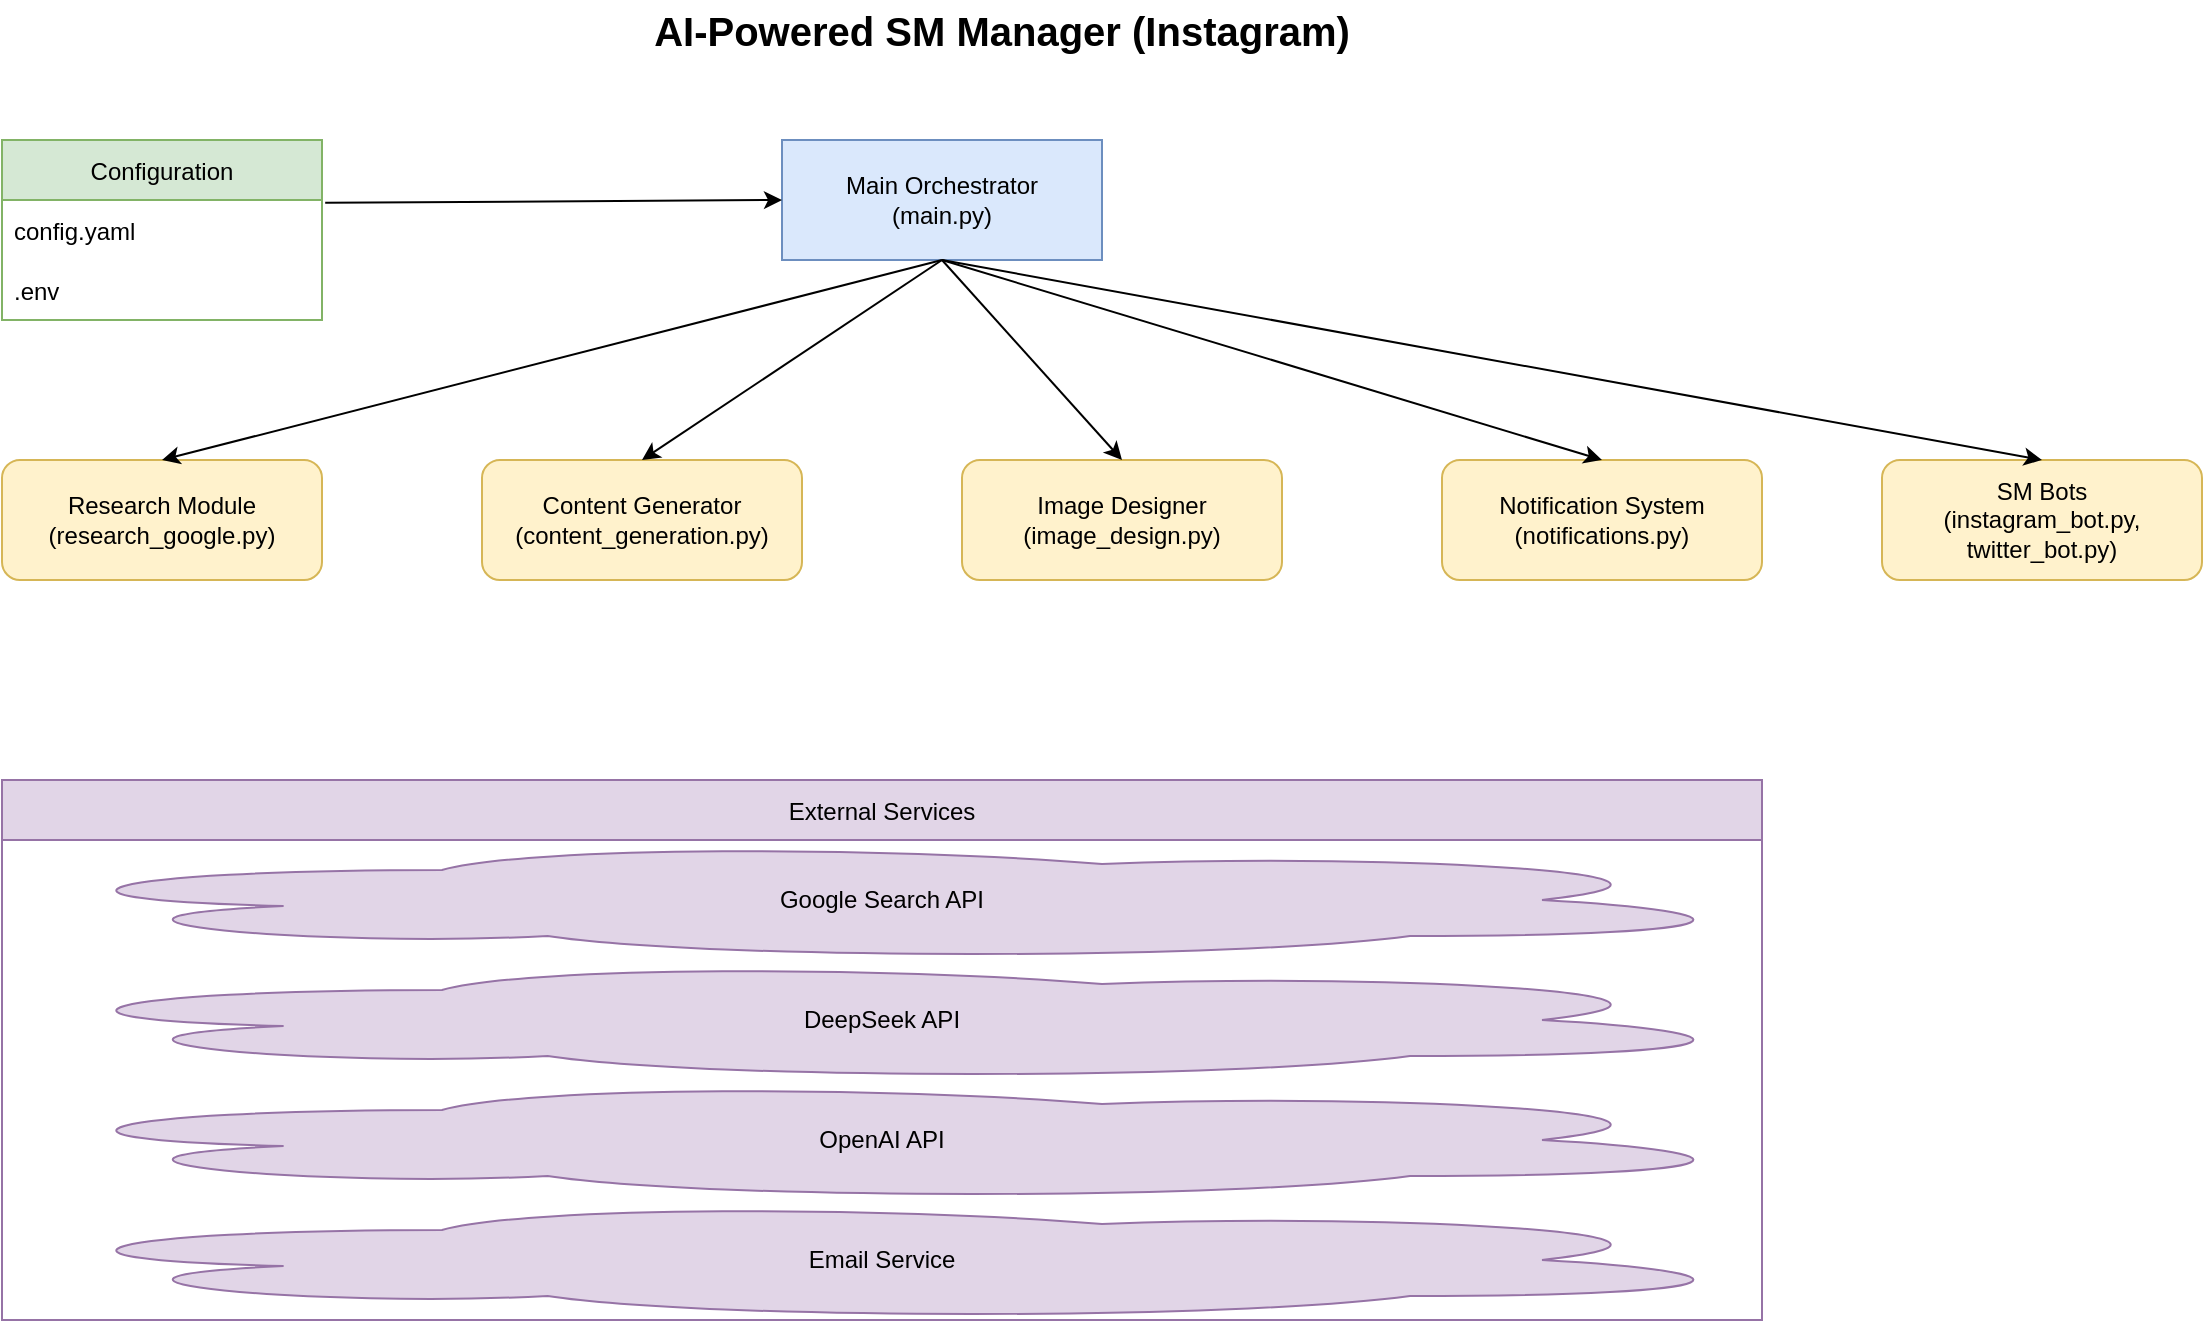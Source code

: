 <mxfile version="24.7.8">
  <diagram name="Architecture" id="Dg62Ua1TuwoTIQdcb1hB">
    <mxGraphModel dx="1735" dy="1125" grid="1" gridSize="10" guides="1" tooltips="1" connect="1" arrows="1" fold="1" page="1" pageScale="1" pageWidth="900" pageHeight="1600" math="0" shadow="0">
      <root>
        <mxCell id="0" />
        <mxCell id="1" parent="0" />
        <mxCell id="F31nwYpGY14eYsjtRlNV-1" value="Configuration" style="swimlane;fontStyle=0;childLayout=stackLayout;horizontal=1;startSize=30;horizontalStack=0;resizeParent=1;resizeParentMax=0;resizeLast=0;collapsible=1;marginBottom=0;fillColor=#d5e8d4;strokeColor=#82b366;" vertex="1" parent="1">
          <mxGeometry x="250" y="230" width="160" height="90" as="geometry" />
        </mxCell>
        <mxCell id="F31nwYpGY14eYsjtRlNV-2" value="config.yaml" style="text;strokeColor=none;fillColor=none;align=left;verticalAlign=middle;spacingLeft=4;spacingRight=4;overflow=hidden;points=[[0,0.5],[1,0.5]];portConstraint=eastwest;rotatable=0;" vertex="1" parent="F31nwYpGY14eYsjtRlNV-1">
          <mxGeometry y="30" width="160" height="30" as="geometry" />
        </mxCell>
        <mxCell id="F31nwYpGY14eYsjtRlNV-3" value=".env" style="text;strokeColor=none;fillColor=none;align=left;verticalAlign=middle;spacingLeft=4;spacingRight=4;overflow=hidden;points=[[0,0.5],[1,0.5]];portConstraint=eastwest;rotatable=0;" vertex="1" parent="F31nwYpGY14eYsjtRlNV-1">
          <mxGeometry y="60" width="160" height="30" as="geometry" />
        </mxCell>
        <mxCell id="F31nwYpGY14eYsjtRlNV-4" value="Main Orchestrator&#xa;(main.py)" style="rounded=0;whiteSpace=wrap;html=1;fillColor=#dae8fc;strokeColor=#6c8ebf;" vertex="1" parent="1">
          <mxGeometry x="640" y="230" width="160" height="60" as="geometry" />
        </mxCell>
        <mxCell id="F31nwYpGY14eYsjtRlNV-5" value="Research Module&#xa;(research_google.py)" style="rounded=1;whiteSpace=wrap;html=1;fillColor=#fff2cc;strokeColor=#d6b656;" vertex="1" parent="1">
          <mxGeometry x="250" y="390" width="160" height="60" as="geometry" />
        </mxCell>
        <mxCell id="F31nwYpGY14eYsjtRlNV-6" value="Content Generator&#xa;(content_generation.py)" style="rounded=1;whiteSpace=wrap;html=1;fillColor=#fff2cc;strokeColor=#d6b656;" vertex="1" parent="1">
          <mxGeometry x="490" y="390" width="160" height="60" as="geometry" />
        </mxCell>
        <mxCell id="F31nwYpGY14eYsjtRlNV-7" value="Image Designer&#xa;(image_design.py)" style="rounded=1;whiteSpace=wrap;html=1;fillColor=#fff2cc;strokeColor=#d6b656;" vertex="1" parent="1">
          <mxGeometry x="730" y="390" width="160" height="60" as="geometry" />
        </mxCell>
        <mxCell id="F31nwYpGY14eYsjtRlNV-8" value="Notification System&#xa;(notifications.py)" style="rounded=1;whiteSpace=wrap;html=1;fillColor=#fff2cc;strokeColor=#d6b656;" vertex="1" parent="1">
          <mxGeometry x="970" y="390" width="160" height="60" as="geometry" />
        </mxCell>
        <mxCell id="F31nwYpGY14eYsjtRlNV-9" value="External Services" style="swimlane;fontStyle=0;childLayout=stackLayout;horizontal=1;startSize=30;horizontalStack=0;resizeParent=1;resizeParentMax=0;resizeLast=0;collapsible=1;marginBottom=0;fillColor=#e1d5e7;strokeColor=#9673a6;" vertex="1" parent="1">
          <mxGeometry x="250" y="550" width="880" height="270" as="geometry" />
        </mxCell>
        <mxCell id="F31nwYpGY14eYsjtRlNV-10" value="Google Search API" style="ellipse;shape=cloud;whiteSpace=wrap;html=1;fillColor=#e1d5e7;strokeColor=#9673a6;" vertex="1" parent="F31nwYpGY14eYsjtRlNV-9">
          <mxGeometry y="30" width="880" height="60" as="geometry" />
        </mxCell>
        <mxCell id="F31nwYpGY14eYsjtRlNV-11" value="DeepSeek API" style="ellipse;shape=cloud;whiteSpace=wrap;html=1;fillColor=#e1d5e7;strokeColor=#9673a6;" vertex="1" parent="F31nwYpGY14eYsjtRlNV-9">
          <mxGeometry y="90" width="880" height="60" as="geometry" />
        </mxCell>
        <mxCell id="F31nwYpGY14eYsjtRlNV-12" value="OpenAI API" style="ellipse;shape=cloud;whiteSpace=wrap;html=1;fillColor=#e1d5e7;strokeColor=#9673a6;" vertex="1" parent="F31nwYpGY14eYsjtRlNV-9">
          <mxGeometry y="150" width="880" height="60" as="geometry" />
        </mxCell>
        <mxCell id="F31nwYpGY14eYsjtRlNV-13" value="Email Service" style="ellipse;shape=cloud;whiteSpace=wrap;html=1;fillColor=#e1d5e7;strokeColor=#9673a6;" vertex="1" parent="F31nwYpGY14eYsjtRlNV-9">
          <mxGeometry y="210" width="880" height="60" as="geometry" />
        </mxCell>
        <mxCell id="F31nwYpGY14eYsjtRlNV-15" value="" style="endArrow=classic;html=1;exitX=0.5;exitY=1;entryX=0.5;entryY=0;" edge="1" parent="1" source="F31nwYpGY14eYsjtRlNV-4" target="F31nwYpGY14eYsjtRlNV-5">
          <mxGeometry width="50" height="50" relative="1" as="geometry" />
        </mxCell>
        <mxCell id="F31nwYpGY14eYsjtRlNV-16" value="" style="endArrow=classic;html=1;exitX=0.5;exitY=1;entryX=0.5;entryY=0;" edge="1" parent="1" source="F31nwYpGY14eYsjtRlNV-4" target="F31nwYpGY14eYsjtRlNV-6">
          <mxGeometry width="50" height="50" relative="1" as="geometry" />
        </mxCell>
        <mxCell id="F31nwYpGY14eYsjtRlNV-17" value="" style="endArrow=classic;html=1;exitX=0.5;exitY=1;entryX=0.5;entryY=0;" edge="1" parent="1" source="F31nwYpGY14eYsjtRlNV-4" target="F31nwYpGY14eYsjtRlNV-7">
          <mxGeometry width="50" height="50" relative="1" as="geometry" />
        </mxCell>
        <mxCell id="F31nwYpGY14eYsjtRlNV-18" value="" style="endArrow=classic;html=1;exitX=0.5;exitY=1;entryX=0.5;entryY=0;" edge="1" parent="1" source="F31nwYpGY14eYsjtRlNV-4" target="F31nwYpGY14eYsjtRlNV-8">
          <mxGeometry width="50" height="50" relative="1" as="geometry" />
        </mxCell>
        <mxCell id="F31nwYpGY14eYsjtRlNV-19" value="SM Bots&lt;br&gt;(instagram_bot.py, twitter_bot.py)" style="rounded=1;whiteSpace=wrap;html=1;fillColor=#fff2cc;strokeColor=#d6b656;" vertex="1" parent="1">
          <mxGeometry x="1190" y="390" width="160" height="60" as="geometry" />
        </mxCell>
        <mxCell id="F31nwYpGY14eYsjtRlNV-20" value="" style="endArrow=classic;html=1;entryX=0.5;entryY=0;entryDx=0;entryDy=0;exitX=0.5;exitY=1;exitDx=0;exitDy=0;" edge="1" parent="1" source="F31nwYpGY14eYsjtRlNV-4" target="F31nwYpGY14eYsjtRlNV-19">
          <mxGeometry width="50" height="50" relative="1" as="geometry">
            <mxPoint x="570" y="290" as="sourcePoint" />
            <mxPoint x="1060" y="400" as="targetPoint" />
          </mxGeometry>
        </mxCell>
        <mxCell id="F31nwYpGY14eYsjtRlNV-24" value="" style="endArrow=classic;html=1;rounded=0;entryX=0;entryY=0.5;entryDx=0;entryDy=0;exitX=1.01;exitY=0.349;exitDx=0;exitDy=0;exitPerimeter=0;" edge="1" parent="1" source="F31nwYpGY14eYsjtRlNV-1" target="F31nwYpGY14eYsjtRlNV-4">
          <mxGeometry width="50" height="50" relative="1" as="geometry">
            <mxPoint x="410" y="280" as="sourcePoint" />
            <mxPoint x="460" y="230" as="targetPoint" />
          </mxGeometry>
        </mxCell>
        <mxCell id="F31nwYpGY14eYsjtRlNV-25" value="&lt;font style=&quot;font-size: 20px;&quot;&gt;&lt;b&gt;AI-Powered SM Manager (Instagram)&lt;/b&gt;&lt;/font&gt;" style="text;html=1;align=center;verticalAlign=middle;whiteSpace=wrap;rounded=0;" vertex="1" parent="1">
          <mxGeometry x="510" y="160" width="480" height="30" as="geometry" />
        </mxCell>
      </root>
    </mxGraphModel>
  </diagram>
</mxfile>
